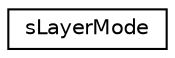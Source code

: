 digraph "Graphical Class Hierarchy"
{
 // LATEX_PDF_SIZE
  edge [fontname="Helvetica",fontsize="10",labelfontname="Helvetica",labelfontsize="10"];
  node [fontname="Helvetica",fontsize="10",shape=record];
  rankdir="LR";
  Node0 [label="sLayerMode",height=0.2,width=0.4,color="black", fillcolor="white", style="filled",URL="$structsLayerMode.html",tooltip=" "];
}
